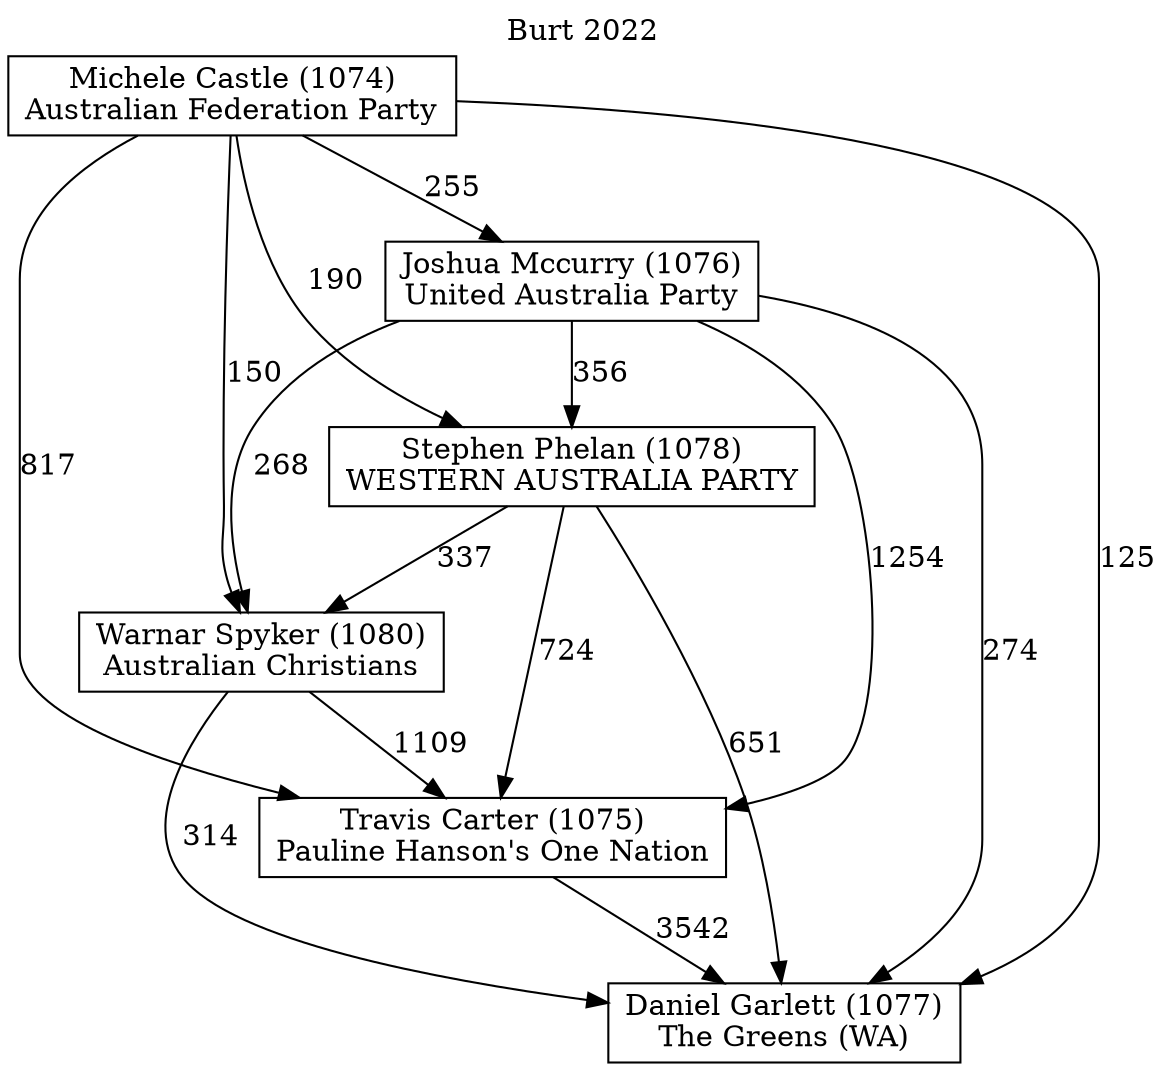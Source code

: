 // House preference flow
digraph "Daniel Garlett (1077)_Burt_2022" {
	graph [label="Burt 2022" labelloc=t mclimit=10]
	node [shape=box]
	"Stephen Phelan (1078)" [label="Stephen Phelan (1078)
WESTERN AUSTRALIA PARTY"]
	"Joshua Mccurry (1076)" [label="Joshua Mccurry (1076)
United Australia Party"]
	"Warnar Spyker (1080)" [label="Warnar Spyker (1080)
Australian Christians"]
	"Travis Carter (1075)" [label="Travis Carter (1075)
Pauline Hanson's One Nation"]
	"Michele Castle (1074)" [label="Michele Castle (1074)
Australian Federation Party"]
	"Daniel Garlett (1077)" [label="Daniel Garlett (1077)
The Greens (WA)"]
	"Michele Castle (1074)" -> "Stephen Phelan (1078)" [label=190]
	"Joshua Mccurry (1076)" -> "Stephen Phelan (1078)" [label=356]
	"Michele Castle (1074)" -> "Joshua Mccurry (1076)" [label=255]
	"Stephen Phelan (1078)" -> "Travis Carter (1075)" [label=724]
	"Joshua Mccurry (1076)" -> "Warnar Spyker (1080)" [label=268]
	"Joshua Mccurry (1076)" -> "Travis Carter (1075)" [label=1254]
	"Michele Castle (1074)" -> "Travis Carter (1075)" [label=817]
	"Stephen Phelan (1078)" -> "Daniel Garlett (1077)" [label=651]
	"Stephen Phelan (1078)" -> "Warnar Spyker (1080)" [label=337]
	"Joshua Mccurry (1076)" -> "Daniel Garlett (1077)" [label=274]
	"Warnar Spyker (1080)" -> "Daniel Garlett (1077)" [label=314]
	"Travis Carter (1075)" -> "Daniel Garlett (1077)" [label=3542]
	"Warnar Spyker (1080)" -> "Travis Carter (1075)" [label=1109]
	"Michele Castle (1074)" -> "Warnar Spyker (1080)" [label=150]
	"Michele Castle (1074)" -> "Daniel Garlett (1077)" [label=125]
}
